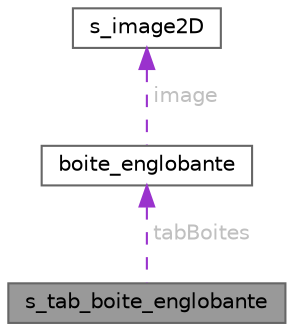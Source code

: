 digraph "s_tab_boite_englobante"
{
 // LATEX_PDF_SIZE
  bgcolor="transparent";
  edge [fontname=Helvetica,fontsize=10,labelfontname=Helvetica,labelfontsize=10];
  node [fontname=Helvetica,fontsize=10,shape=box,height=0.2,width=0.4];
  Node1 [id="Node000001",label="s_tab_boite_englobante",height=0.2,width=0.4,color="gray40", fillcolor="grey60", style="filled", fontcolor="black",tooltip="Structure représentant un tableau de boîtes englobantes."];
  Node2 -> Node1 [id="edge1_Node000001_Node000002",dir="back",color="darkorchid3",style="dashed",tooltip=" ",label=" tabBoites",fontcolor="grey" ];
  Node2 [id="Node000002",label="boite_englobante",height=0.2,width=0.4,color="gray40", fillcolor="white", style="filled",URL="$structboite__englobante.html",tooltip="Structure représentant une boîte englobante pour un objet détecté."];
  Node3 -> Node2 [id="edge2_Node000002_Node000003",dir="back",color="darkorchid3",style="dashed",tooltip=" ",label=" image",fontcolor="grey" ];
  Node3 [id="Node000003",label="s_image2D",height=0.2,width=0.4,color="gray40", fillcolor="white", style="filled",URL="$structs__image2D.html",tooltip="Structure représentant une image 2D."];
}
